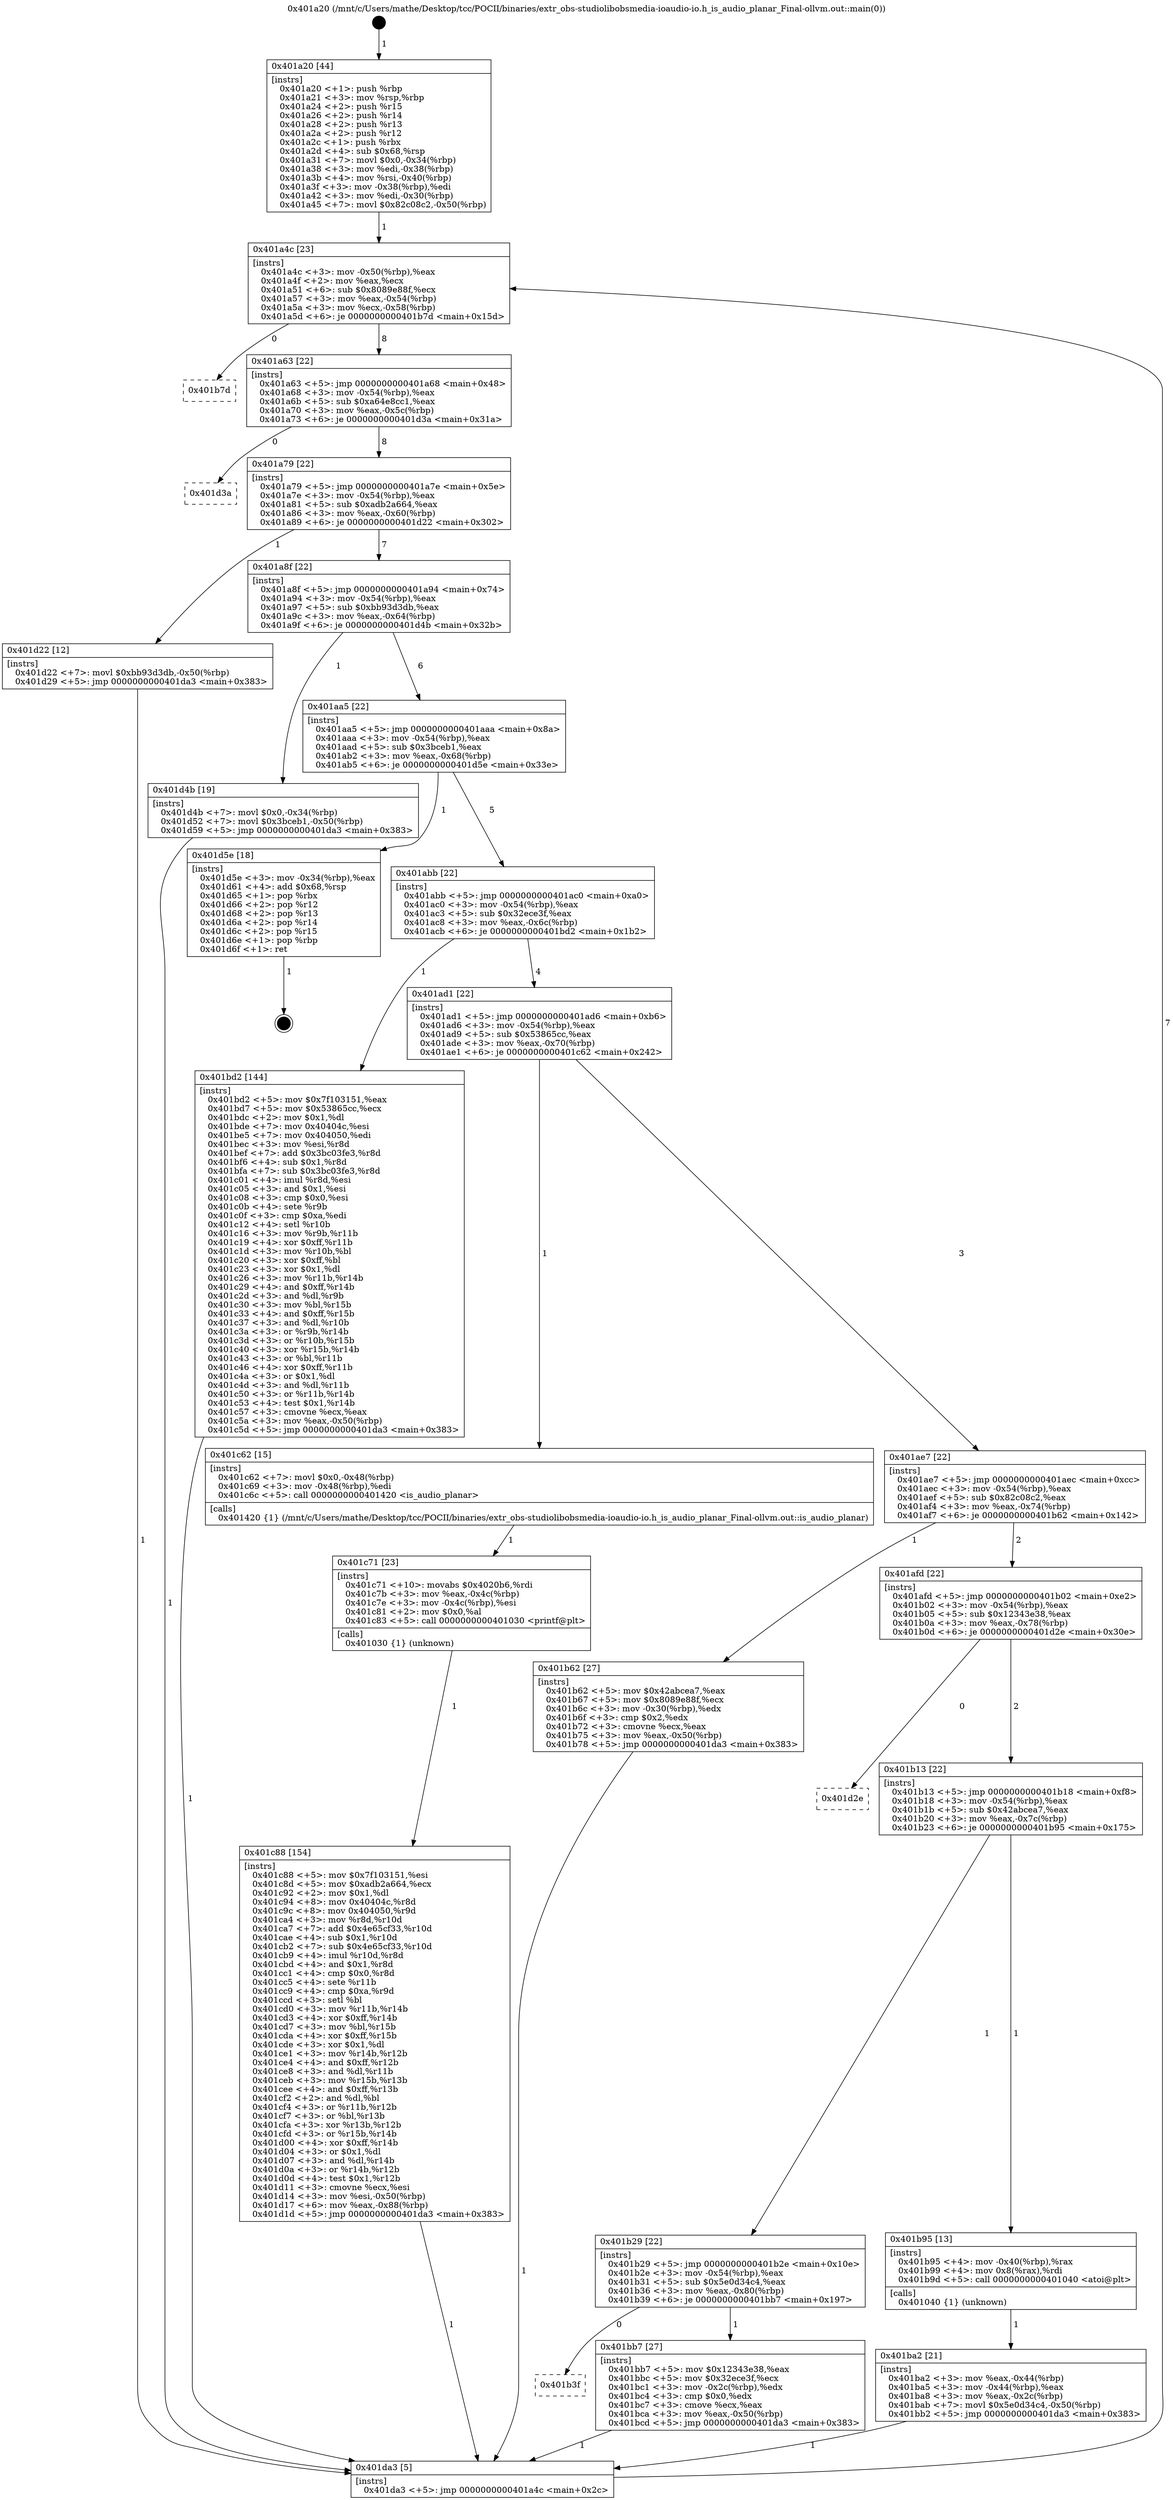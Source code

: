 digraph "0x401a20" {
  label = "0x401a20 (/mnt/c/Users/mathe/Desktop/tcc/POCII/binaries/extr_obs-studiolibobsmedia-ioaudio-io.h_is_audio_planar_Final-ollvm.out::main(0))"
  labelloc = "t"
  node[shape=record]

  Entry [label="",width=0.3,height=0.3,shape=circle,fillcolor=black,style=filled]
  "0x401a4c" [label="{
     0x401a4c [23]\l
     | [instrs]\l
     &nbsp;&nbsp;0x401a4c \<+3\>: mov -0x50(%rbp),%eax\l
     &nbsp;&nbsp;0x401a4f \<+2\>: mov %eax,%ecx\l
     &nbsp;&nbsp;0x401a51 \<+6\>: sub $0x8089e88f,%ecx\l
     &nbsp;&nbsp;0x401a57 \<+3\>: mov %eax,-0x54(%rbp)\l
     &nbsp;&nbsp;0x401a5a \<+3\>: mov %ecx,-0x58(%rbp)\l
     &nbsp;&nbsp;0x401a5d \<+6\>: je 0000000000401b7d \<main+0x15d\>\l
  }"]
  "0x401b7d" [label="{
     0x401b7d\l
  }", style=dashed]
  "0x401a63" [label="{
     0x401a63 [22]\l
     | [instrs]\l
     &nbsp;&nbsp;0x401a63 \<+5\>: jmp 0000000000401a68 \<main+0x48\>\l
     &nbsp;&nbsp;0x401a68 \<+3\>: mov -0x54(%rbp),%eax\l
     &nbsp;&nbsp;0x401a6b \<+5\>: sub $0xa64e8cc1,%eax\l
     &nbsp;&nbsp;0x401a70 \<+3\>: mov %eax,-0x5c(%rbp)\l
     &nbsp;&nbsp;0x401a73 \<+6\>: je 0000000000401d3a \<main+0x31a\>\l
  }"]
  Exit [label="",width=0.3,height=0.3,shape=circle,fillcolor=black,style=filled,peripheries=2]
  "0x401d3a" [label="{
     0x401d3a\l
  }", style=dashed]
  "0x401a79" [label="{
     0x401a79 [22]\l
     | [instrs]\l
     &nbsp;&nbsp;0x401a79 \<+5\>: jmp 0000000000401a7e \<main+0x5e\>\l
     &nbsp;&nbsp;0x401a7e \<+3\>: mov -0x54(%rbp),%eax\l
     &nbsp;&nbsp;0x401a81 \<+5\>: sub $0xadb2a664,%eax\l
     &nbsp;&nbsp;0x401a86 \<+3\>: mov %eax,-0x60(%rbp)\l
     &nbsp;&nbsp;0x401a89 \<+6\>: je 0000000000401d22 \<main+0x302\>\l
  }"]
  "0x401c88" [label="{
     0x401c88 [154]\l
     | [instrs]\l
     &nbsp;&nbsp;0x401c88 \<+5\>: mov $0x7f103151,%esi\l
     &nbsp;&nbsp;0x401c8d \<+5\>: mov $0xadb2a664,%ecx\l
     &nbsp;&nbsp;0x401c92 \<+2\>: mov $0x1,%dl\l
     &nbsp;&nbsp;0x401c94 \<+8\>: mov 0x40404c,%r8d\l
     &nbsp;&nbsp;0x401c9c \<+8\>: mov 0x404050,%r9d\l
     &nbsp;&nbsp;0x401ca4 \<+3\>: mov %r8d,%r10d\l
     &nbsp;&nbsp;0x401ca7 \<+7\>: add $0x4e65cf33,%r10d\l
     &nbsp;&nbsp;0x401cae \<+4\>: sub $0x1,%r10d\l
     &nbsp;&nbsp;0x401cb2 \<+7\>: sub $0x4e65cf33,%r10d\l
     &nbsp;&nbsp;0x401cb9 \<+4\>: imul %r10d,%r8d\l
     &nbsp;&nbsp;0x401cbd \<+4\>: and $0x1,%r8d\l
     &nbsp;&nbsp;0x401cc1 \<+4\>: cmp $0x0,%r8d\l
     &nbsp;&nbsp;0x401cc5 \<+4\>: sete %r11b\l
     &nbsp;&nbsp;0x401cc9 \<+4\>: cmp $0xa,%r9d\l
     &nbsp;&nbsp;0x401ccd \<+3\>: setl %bl\l
     &nbsp;&nbsp;0x401cd0 \<+3\>: mov %r11b,%r14b\l
     &nbsp;&nbsp;0x401cd3 \<+4\>: xor $0xff,%r14b\l
     &nbsp;&nbsp;0x401cd7 \<+3\>: mov %bl,%r15b\l
     &nbsp;&nbsp;0x401cda \<+4\>: xor $0xff,%r15b\l
     &nbsp;&nbsp;0x401cde \<+3\>: xor $0x1,%dl\l
     &nbsp;&nbsp;0x401ce1 \<+3\>: mov %r14b,%r12b\l
     &nbsp;&nbsp;0x401ce4 \<+4\>: and $0xff,%r12b\l
     &nbsp;&nbsp;0x401ce8 \<+3\>: and %dl,%r11b\l
     &nbsp;&nbsp;0x401ceb \<+3\>: mov %r15b,%r13b\l
     &nbsp;&nbsp;0x401cee \<+4\>: and $0xff,%r13b\l
     &nbsp;&nbsp;0x401cf2 \<+2\>: and %dl,%bl\l
     &nbsp;&nbsp;0x401cf4 \<+3\>: or %r11b,%r12b\l
     &nbsp;&nbsp;0x401cf7 \<+3\>: or %bl,%r13b\l
     &nbsp;&nbsp;0x401cfa \<+3\>: xor %r13b,%r12b\l
     &nbsp;&nbsp;0x401cfd \<+3\>: or %r15b,%r14b\l
     &nbsp;&nbsp;0x401d00 \<+4\>: xor $0xff,%r14b\l
     &nbsp;&nbsp;0x401d04 \<+3\>: or $0x1,%dl\l
     &nbsp;&nbsp;0x401d07 \<+3\>: and %dl,%r14b\l
     &nbsp;&nbsp;0x401d0a \<+3\>: or %r14b,%r12b\l
     &nbsp;&nbsp;0x401d0d \<+4\>: test $0x1,%r12b\l
     &nbsp;&nbsp;0x401d11 \<+3\>: cmovne %ecx,%esi\l
     &nbsp;&nbsp;0x401d14 \<+3\>: mov %esi,-0x50(%rbp)\l
     &nbsp;&nbsp;0x401d17 \<+6\>: mov %eax,-0x88(%rbp)\l
     &nbsp;&nbsp;0x401d1d \<+5\>: jmp 0000000000401da3 \<main+0x383\>\l
  }"]
  "0x401d22" [label="{
     0x401d22 [12]\l
     | [instrs]\l
     &nbsp;&nbsp;0x401d22 \<+7\>: movl $0xbb93d3db,-0x50(%rbp)\l
     &nbsp;&nbsp;0x401d29 \<+5\>: jmp 0000000000401da3 \<main+0x383\>\l
  }"]
  "0x401a8f" [label="{
     0x401a8f [22]\l
     | [instrs]\l
     &nbsp;&nbsp;0x401a8f \<+5\>: jmp 0000000000401a94 \<main+0x74\>\l
     &nbsp;&nbsp;0x401a94 \<+3\>: mov -0x54(%rbp),%eax\l
     &nbsp;&nbsp;0x401a97 \<+5\>: sub $0xbb93d3db,%eax\l
     &nbsp;&nbsp;0x401a9c \<+3\>: mov %eax,-0x64(%rbp)\l
     &nbsp;&nbsp;0x401a9f \<+6\>: je 0000000000401d4b \<main+0x32b\>\l
  }"]
  "0x401c71" [label="{
     0x401c71 [23]\l
     | [instrs]\l
     &nbsp;&nbsp;0x401c71 \<+10\>: movabs $0x4020b6,%rdi\l
     &nbsp;&nbsp;0x401c7b \<+3\>: mov %eax,-0x4c(%rbp)\l
     &nbsp;&nbsp;0x401c7e \<+3\>: mov -0x4c(%rbp),%esi\l
     &nbsp;&nbsp;0x401c81 \<+2\>: mov $0x0,%al\l
     &nbsp;&nbsp;0x401c83 \<+5\>: call 0000000000401030 \<printf@plt\>\l
     | [calls]\l
     &nbsp;&nbsp;0x401030 \{1\} (unknown)\l
  }"]
  "0x401d4b" [label="{
     0x401d4b [19]\l
     | [instrs]\l
     &nbsp;&nbsp;0x401d4b \<+7\>: movl $0x0,-0x34(%rbp)\l
     &nbsp;&nbsp;0x401d52 \<+7\>: movl $0x3bceb1,-0x50(%rbp)\l
     &nbsp;&nbsp;0x401d59 \<+5\>: jmp 0000000000401da3 \<main+0x383\>\l
  }"]
  "0x401aa5" [label="{
     0x401aa5 [22]\l
     | [instrs]\l
     &nbsp;&nbsp;0x401aa5 \<+5\>: jmp 0000000000401aaa \<main+0x8a\>\l
     &nbsp;&nbsp;0x401aaa \<+3\>: mov -0x54(%rbp),%eax\l
     &nbsp;&nbsp;0x401aad \<+5\>: sub $0x3bceb1,%eax\l
     &nbsp;&nbsp;0x401ab2 \<+3\>: mov %eax,-0x68(%rbp)\l
     &nbsp;&nbsp;0x401ab5 \<+6\>: je 0000000000401d5e \<main+0x33e\>\l
  }"]
  "0x401b3f" [label="{
     0x401b3f\l
  }", style=dashed]
  "0x401d5e" [label="{
     0x401d5e [18]\l
     | [instrs]\l
     &nbsp;&nbsp;0x401d5e \<+3\>: mov -0x34(%rbp),%eax\l
     &nbsp;&nbsp;0x401d61 \<+4\>: add $0x68,%rsp\l
     &nbsp;&nbsp;0x401d65 \<+1\>: pop %rbx\l
     &nbsp;&nbsp;0x401d66 \<+2\>: pop %r12\l
     &nbsp;&nbsp;0x401d68 \<+2\>: pop %r13\l
     &nbsp;&nbsp;0x401d6a \<+2\>: pop %r14\l
     &nbsp;&nbsp;0x401d6c \<+2\>: pop %r15\l
     &nbsp;&nbsp;0x401d6e \<+1\>: pop %rbp\l
     &nbsp;&nbsp;0x401d6f \<+1\>: ret\l
  }"]
  "0x401abb" [label="{
     0x401abb [22]\l
     | [instrs]\l
     &nbsp;&nbsp;0x401abb \<+5\>: jmp 0000000000401ac0 \<main+0xa0\>\l
     &nbsp;&nbsp;0x401ac0 \<+3\>: mov -0x54(%rbp),%eax\l
     &nbsp;&nbsp;0x401ac3 \<+5\>: sub $0x32ece3f,%eax\l
     &nbsp;&nbsp;0x401ac8 \<+3\>: mov %eax,-0x6c(%rbp)\l
     &nbsp;&nbsp;0x401acb \<+6\>: je 0000000000401bd2 \<main+0x1b2\>\l
  }"]
  "0x401bb7" [label="{
     0x401bb7 [27]\l
     | [instrs]\l
     &nbsp;&nbsp;0x401bb7 \<+5\>: mov $0x12343e38,%eax\l
     &nbsp;&nbsp;0x401bbc \<+5\>: mov $0x32ece3f,%ecx\l
     &nbsp;&nbsp;0x401bc1 \<+3\>: mov -0x2c(%rbp),%edx\l
     &nbsp;&nbsp;0x401bc4 \<+3\>: cmp $0x0,%edx\l
     &nbsp;&nbsp;0x401bc7 \<+3\>: cmove %ecx,%eax\l
     &nbsp;&nbsp;0x401bca \<+3\>: mov %eax,-0x50(%rbp)\l
     &nbsp;&nbsp;0x401bcd \<+5\>: jmp 0000000000401da3 \<main+0x383\>\l
  }"]
  "0x401bd2" [label="{
     0x401bd2 [144]\l
     | [instrs]\l
     &nbsp;&nbsp;0x401bd2 \<+5\>: mov $0x7f103151,%eax\l
     &nbsp;&nbsp;0x401bd7 \<+5\>: mov $0x53865cc,%ecx\l
     &nbsp;&nbsp;0x401bdc \<+2\>: mov $0x1,%dl\l
     &nbsp;&nbsp;0x401bde \<+7\>: mov 0x40404c,%esi\l
     &nbsp;&nbsp;0x401be5 \<+7\>: mov 0x404050,%edi\l
     &nbsp;&nbsp;0x401bec \<+3\>: mov %esi,%r8d\l
     &nbsp;&nbsp;0x401bef \<+7\>: add $0x3bc03fe3,%r8d\l
     &nbsp;&nbsp;0x401bf6 \<+4\>: sub $0x1,%r8d\l
     &nbsp;&nbsp;0x401bfa \<+7\>: sub $0x3bc03fe3,%r8d\l
     &nbsp;&nbsp;0x401c01 \<+4\>: imul %r8d,%esi\l
     &nbsp;&nbsp;0x401c05 \<+3\>: and $0x1,%esi\l
     &nbsp;&nbsp;0x401c08 \<+3\>: cmp $0x0,%esi\l
     &nbsp;&nbsp;0x401c0b \<+4\>: sete %r9b\l
     &nbsp;&nbsp;0x401c0f \<+3\>: cmp $0xa,%edi\l
     &nbsp;&nbsp;0x401c12 \<+4\>: setl %r10b\l
     &nbsp;&nbsp;0x401c16 \<+3\>: mov %r9b,%r11b\l
     &nbsp;&nbsp;0x401c19 \<+4\>: xor $0xff,%r11b\l
     &nbsp;&nbsp;0x401c1d \<+3\>: mov %r10b,%bl\l
     &nbsp;&nbsp;0x401c20 \<+3\>: xor $0xff,%bl\l
     &nbsp;&nbsp;0x401c23 \<+3\>: xor $0x1,%dl\l
     &nbsp;&nbsp;0x401c26 \<+3\>: mov %r11b,%r14b\l
     &nbsp;&nbsp;0x401c29 \<+4\>: and $0xff,%r14b\l
     &nbsp;&nbsp;0x401c2d \<+3\>: and %dl,%r9b\l
     &nbsp;&nbsp;0x401c30 \<+3\>: mov %bl,%r15b\l
     &nbsp;&nbsp;0x401c33 \<+4\>: and $0xff,%r15b\l
     &nbsp;&nbsp;0x401c37 \<+3\>: and %dl,%r10b\l
     &nbsp;&nbsp;0x401c3a \<+3\>: or %r9b,%r14b\l
     &nbsp;&nbsp;0x401c3d \<+3\>: or %r10b,%r15b\l
     &nbsp;&nbsp;0x401c40 \<+3\>: xor %r15b,%r14b\l
     &nbsp;&nbsp;0x401c43 \<+3\>: or %bl,%r11b\l
     &nbsp;&nbsp;0x401c46 \<+4\>: xor $0xff,%r11b\l
     &nbsp;&nbsp;0x401c4a \<+3\>: or $0x1,%dl\l
     &nbsp;&nbsp;0x401c4d \<+3\>: and %dl,%r11b\l
     &nbsp;&nbsp;0x401c50 \<+3\>: or %r11b,%r14b\l
     &nbsp;&nbsp;0x401c53 \<+4\>: test $0x1,%r14b\l
     &nbsp;&nbsp;0x401c57 \<+3\>: cmovne %ecx,%eax\l
     &nbsp;&nbsp;0x401c5a \<+3\>: mov %eax,-0x50(%rbp)\l
     &nbsp;&nbsp;0x401c5d \<+5\>: jmp 0000000000401da3 \<main+0x383\>\l
  }"]
  "0x401ad1" [label="{
     0x401ad1 [22]\l
     | [instrs]\l
     &nbsp;&nbsp;0x401ad1 \<+5\>: jmp 0000000000401ad6 \<main+0xb6\>\l
     &nbsp;&nbsp;0x401ad6 \<+3\>: mov -0x54(%rbp),%eax\l
     &nbsp;&nbsp;0x401ad9 \<+5\>: sub $0x53865cc,%eax\l
     &nbsp;&nbsp;0x401ade \<+3\>: mov %eax,-0x70(%rbp)\l
     &nbsp;&nbsp;0x401ae1 \<+6\>: je 0000000000401c62 \<main+0x242\>\l
  }"]
  "0x401ba2" [label="{
     0x401ba2 [21]\l
     | [instrs]\l
     &nbsp;&nbsp;0x401ba2 \<+3\>: mov %eax,-0x44(%rbp)\l
     &nbsp;&nbsp;0x401ba5 \<+3\>: mov -0x44(%rbp),%eax\l
     &nbsp;&nbsp;0x401ba8 \<+3\>: mov %eax,-0x2c(%rbp)\l
     &nbsp;&nbsp;0x401bab \<+7\>: movl $0x5e0d34c4,-0x50(%rbp)\l
     &nbsp;&nbsp;0x401bb2 \<+5\>: jmp 0000000000401da3 \<main+0x383\>\l
  }"]
  "0x401c62" [label="{
     0x401c62 [15]\l
     | [instrs]\l
     &nbsp;&nbsp;0x401c62 \<+7\>: movl $0x0,-0x48(%rbp)\l
     &nbsp;&nbsp;0x401c69 \<+3\>: mov -0x48(%rbp),%edi\l
     &nbsp;&nbsp;0x401c6c \<+5\>: call 0000000000401420 \<is_audio_planar\>\l
     | [calls]\l
     &nbsp;&nbsp;0x401420 \{1\} (/mnt/c/Users/mathe/Desktop/tcc/POCII/binaries/extr_obs-studiolibobsmedia-ioaudio-io.h_is_audio_planar_Final-ollvm.out::is_audio_planar)\l
  }"]
  "0x401ae7" [label="{
     0x401ae7 [22]\l
     | [instrs]\l
     &nbsp;&nbsp;0x401ae7 \<+5\>: jmp 0000000000401aec \<main+0xcc\>\l
     &nbsp;&nbsp;0x401aec \<+3\>: mov -0x54(%rbp),%eax\l
     &nbsp;&nbsp;0x401aef \<+5\>: sub $0x82c08c2,%eax\l
     &nbsp;&nbsp;0x401af4 \<+3\>: mov %eax,-0x74(%rbp)\l
     &nbsp;&nbsp;0x401af7 \<+6\>: je 0000000000401b62 \<main+0x142\>\l
  }"]
  "0x401b29" [label="{
     0x401b29 [22]\l
     | [instrs]\l
     &nbsp;&nbsp;0x401b29 \<+5\>: jmp 0000000000401b2e \<main+0x10e\>\l
     &nbsp;&nbsp;0x401b2e \<+3\>: mov -0x54(%rbp),%eax\l
     &nbsp;&nbsp;0x401b31 \<+5\>: sub $0x5e0d34c4,%eax\l
     &nbsp;&nbsp;0x401b36 \<+3\>: mov %eax,-0x80(%rbp)\l
     &nbsp;&nbsp;0x401b39 \<+6\>: je 0000000000401bb7 \<main+0x197\>\l
  }"]
  "0x401b62" [label="{
     0x401b62 [27]\l
     | [instrs]\l
     &nbsp;&nbsp;0x401b62 \<+5\>: mov $0x42abcea7,%eax\l
     &nbsp;&nbsp;0x401b67 \<+5\>: mov $0x8089e88f,%ecx\l
     &nbsp;&nbsp;0x401b6c \<+3\>: mov -0x30(%rbp),%edx\l
     &nbsp;&nbsp;0x401b6f \<+3\>: cmp $0x2,%edx\l
     &nbsp;&nbsp;0x401b72 \<+3\>: cmovne %ecx,%eax\l
     &nbsp;&nbsp;0x401b75 \<+3\>: mov %eax,-0x50(%rbp)\l
     &nbsp;&nbsp;0x401b78 \<+5\>: jmp 0000000000401da3 \<main+0x383\>\l
  }"]
  "0x401afd" [label="{
     0x401afd [22]\l
     | [instrs]\l
     &nbsp;&nbsp;0x401afd \<+5\>: jmp 0000000000401b02 \<main+0xe2\>\l
     &nbsp;&nbsp;0x401b02 \<+3\>: mov -0x54(%rbp),%eax\l
     &nbsp;&nbsp;0x401b05 \<+5\>: sub $0x12343e38,%eax\l
     &nbsp;&nbsp;0x401b0a \<+3\>: mov %eax,-0x78(%rbp)\l
     &nbsp;&nbsp;0x401b0d \<+6\>: je 0000000000401d2e \<main+0x30e\>\l
  }"]
  "0x401da3" [label="{
     0x401da3 [5]\l
     | [instrs]\l
     &nbsp;&nbsp;0x401da3 \<+5\>: jmp 0000000000401a4c \<main+0x2c\>\l
  }"]
  "0x401a20" [label="{
     0x401a20 [44]\l
     | [instrs]\l
     &nbsp;&nbsp;0x401a20 \<+1\>: push %rbp\l
     &nbsp;&nbsp;0x401a21 \<+3\>: mov %rsp,%rbp\l
     &nbsp;&nbsp;0x401a24 \<+2\>: push %r15\l
     &nbsp;&nbsp;0x401a26 \<+2\>: push %r14\l
     &nbsp;&nbsp;0x401a28 \<+2\>: push %r13\l
     &nbsp;&nbsp;0x401a2a \<+2\>: push %r12\l
     &nbsp;&nbsp;0x401a2c \<+1\>: push %rbx\l
     &nbsp;&nbsp;0x401a2d \<+4\>: sub $0x68,%rsp\l
     &nbsp;&nbsp;0x401a31 \<+7\>: movl $0x0,-0x34(%rbp)\l
     &nbsp;&nbsp;0x401a38 \<+3\>: mov %edi,-0x38(%rbp)\l
     &nbsp;&nbsp;0x401a3b \<+4\>: mov %rsi,-0x40(%rbp)\l
     &nbsp;&nbsp;0x401a3f \<+3\>: mov -0x38(%rbp),%edi\l
     &nbsp;&nbsp;0x401a42 \<+3\>: mov %edi,-0x30(%rbp)\l
     &nbsp;&nbsp;0x401a45 \<+7\>: movl $0x82c08c2,-0x50(%rbp)\l
  }"]
  "0x401b95" [label="{
     0x401b95 [13]\l
     | [instrs]\l
     &nbsp;&nbsp;0x401b95 \<+4\>: mov -0x40(%rbp),%rax\l
     &nbsp;&nbsp;0x401b99 \<+4\>: mov 0x8(%rax),%rdi\l
     &nbsp;&nbsp;0x401b9d \<+5\>: call 0000000000401040 \<atoi@plt\>\l
     | [calls]\l
     &nbsp;&nbsp;0x401040 \{1\} (unknown)\l
  }"]
  "0x401d2e" [label="{
     0x401d2e\l
  }", style=dashed]
  "0x401b13" [label="{
     0x401b13 [22]\l
     | [instrs]\l
     &nbsp;&nbsp;0x401b13 \<+5\>: jmp 0000000000401b18 \<main+0xf8\>\l
     &nbsp;&nbsp;0x401b18 \<+3\>: mov -0x54(%rbp),%eax\l
     &nbsp;&nbsp;0x401b1b \<+5\>: sub $0x42abcea7,%eax\l
     &nbsp;&nbsp;0x401b20 \<+3\>: mov %eax,-0x7c(%rbp)\l
     &nbsp;&nbsp;0x401b23 \<+6\>: je 0000000000401b95 \<main+0x175\>\l
  }"]
  Entry -> "0x401a20" [label=" 1"]
  "0x401a4c" -> "0x401b7d" [label=" 0"]
  "0x401a4c" -> "0x401a63" [label=" 8"]
  "0x401d5e" -> Exit [label=" 1"]
  "0x401a63" -> "0x401d3a" [label=" 0"]
  "0x401a63" -> "0x401a79" [label=" 8"]
  "0x401d4b" -> "0x401da3" [label=" 1"]
  "0x401a79" -> "0x401d22" [label=" 1"]
  "0x401a79" -> "0x401a8f" [label=" 7"]
  "0x401d22" -> "0x401da3" [label=" 1"]
  "0x401a8f" -> "0x401d4b" [label=" 1"]
  "0x401a8f" -> "0x401aa5" [label=" 6"]
  "0x401c88" -> "0x401da3" [label=" 1"]
  "0x401aa5" -> "0x401d5e" [label=" 1"]
  "0x401aa5" -> "0x401abb" [label=" 5"]
  "0x401c71" -> "0x401c88" [label=" 1"]
  "0x401abb" -> "0x401bd2" [label=" 1"]
  "0x401abb" -> "0x401ad1" [label=" 4"]
  "0x401c62" -> "0x401c71" [label=" 1"]
  "0x401ad1" -> "0x401c62" [label=" 1"]
  "0x401ad1" -> "0x401ae7" [label=" 3"]
  "0x401bb7" -> "0x401da3" [label=" 1"]
  "0x401ae7" -> "0x401b62" [label=" 1"]
  "0x401ae7" -> "0x401afd" [label=" 2"]
  "0x401b62" -> "0x401da3" [label=" 1"]
  "0x401a20" -> "0x401a4c" [label=" 1"]
  "0x401da3" -> "0x401a4c" [label=" 7"]
  "0x401b29" -> "0x401b3f" [label=" 0"]
  "0x401afd" -> "0x401d2e" [label=" 0"]
  "0x401afd" -> "0x401b13" [label=" 2"]
  "0x401b29" -> "0x401bb7" [label=" 1"]
  "0x401b13" -> "0x401b95" [label=" 1"]
  "0x401b13" -> "0x401b29" [label=" 1"]
  "0x401b95" -> "0x401ba2" [label=" 1"]
  "0x401ba2" -> "0x401da3" [label=" 1"]
  "0x401bd2" -> "0x401da3" [label=" 1"]
}
